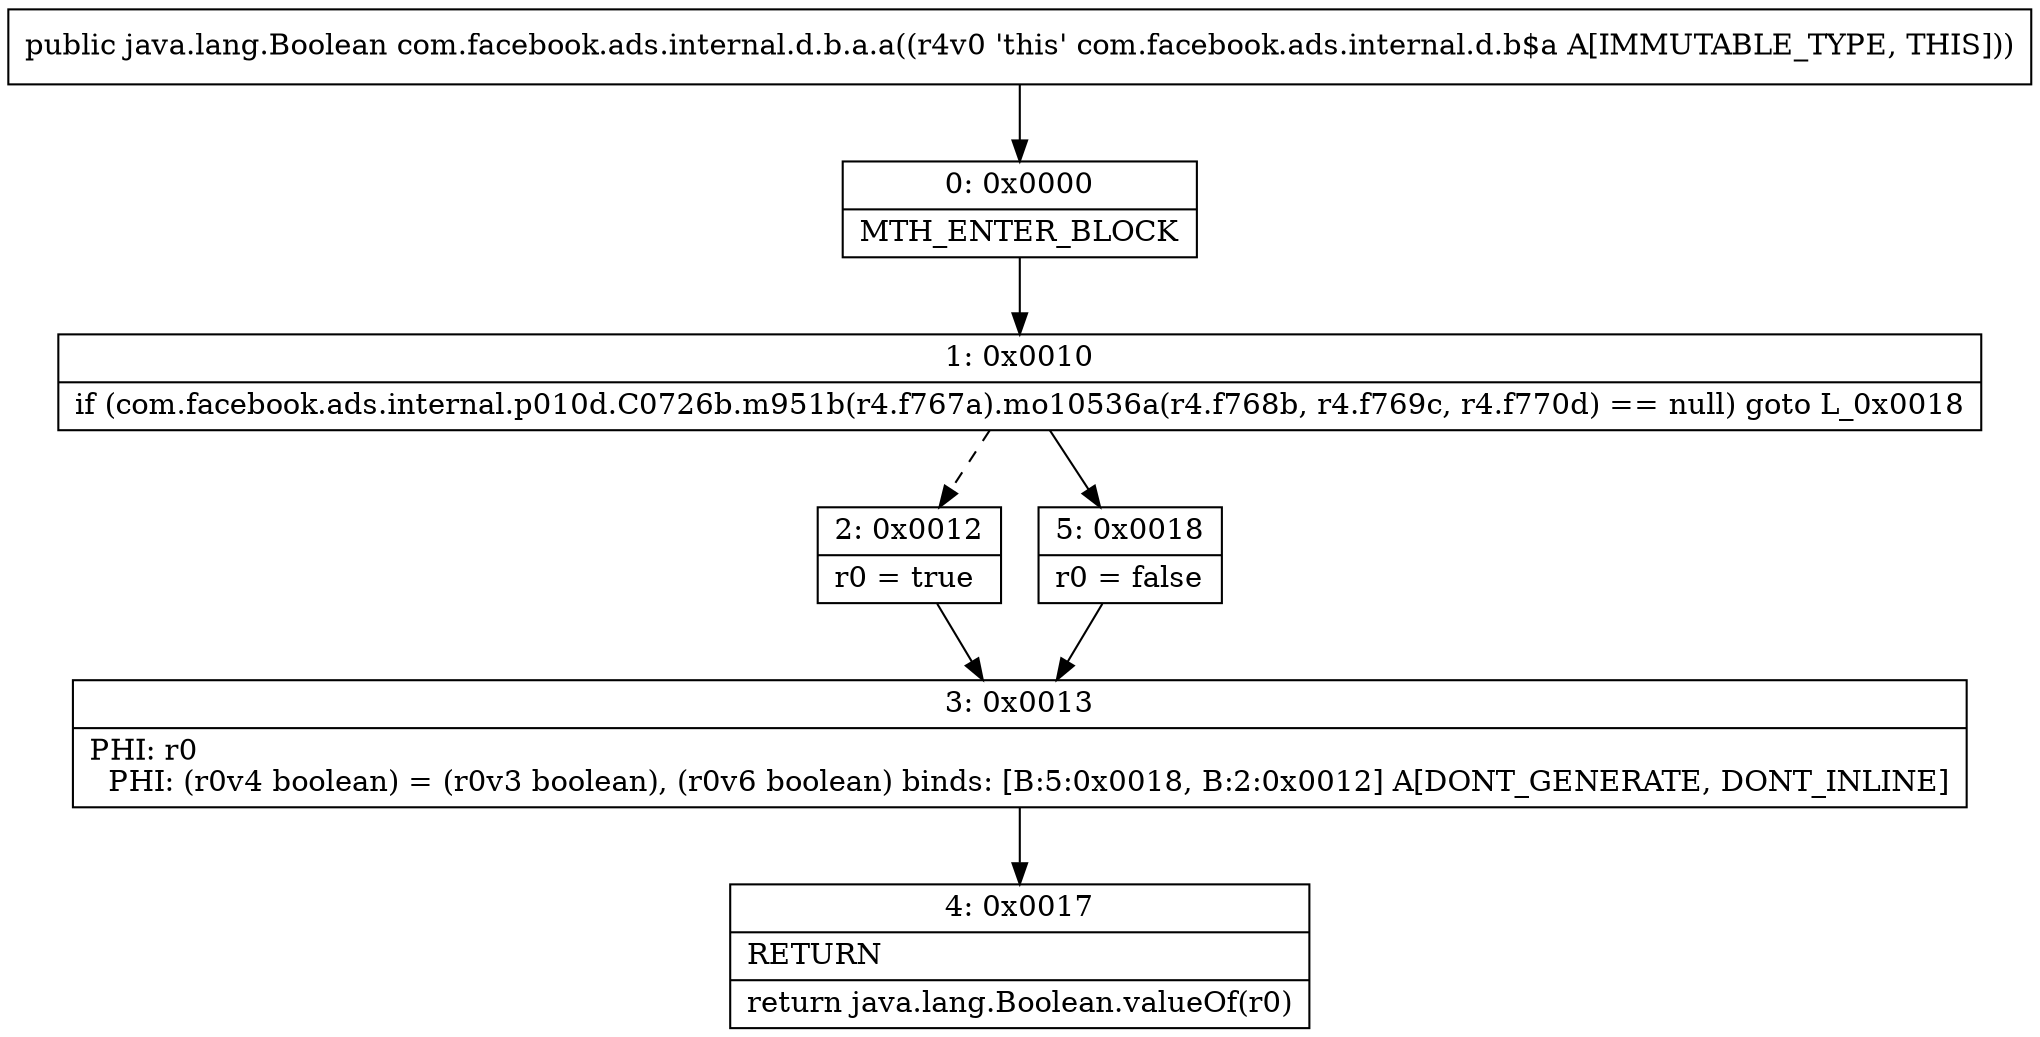 digraph "CFG forcom.facebook.ads.internal.d.b.a.a()Ljava\/lang\/Boolean;" {
Node_0 [shape=record,label="{0\:\ 0x0000|MTH_ENTER_BLOCK\l}"];
Node_1 [shape=record,label="{1\:\ 0x0010|if (com.facebook.ads.internal.p010d.C0726b.m951b(r4.f767a).mo10536a(r4.f768b, r4.f769c, r4.f770d) == null) goto L_0x0018\l}"];
Node_2 [shape=record,label="{2\:\ 0x0012|r0 = true\l}"];
Node_3 [shape=record,label="{3\:\ 0x0013|PHI: r0 \l  PHI: (r0v4 boolean) = (r0v3 boolean), (r0v6 boolean) binds: [B:5:0x0018, B:2:0x0012] A[DONT_GENERATE, DONT_INLINE]\l}"];
Node_4 [shape=record,label="{4\:\ 0x0017|RETURN\l|return java.lang.Boolean.valueOf(r0)\l}"];
Node_5 [shape=record,label="{5\:\ 0x0018|r0 = false\l}"];
MethodNode[shape=record,label="{public java.lang.Boolean com.facebook.ads.internal.d.b.a.a((r4v0 'this' com.facebook.ads.internal.d.b$a A[IMMUTABLE_TYPE, THIS])) }"];
MethodNode -> Node_0;
Node_0 -> Node_1;
Node_1 -> Node_2[style=dashed];
Node_1 -> Node_5;
Node_2 -> Node_3;
Node_3 -> Node_4;
Node_5 -> Node_3;
}

